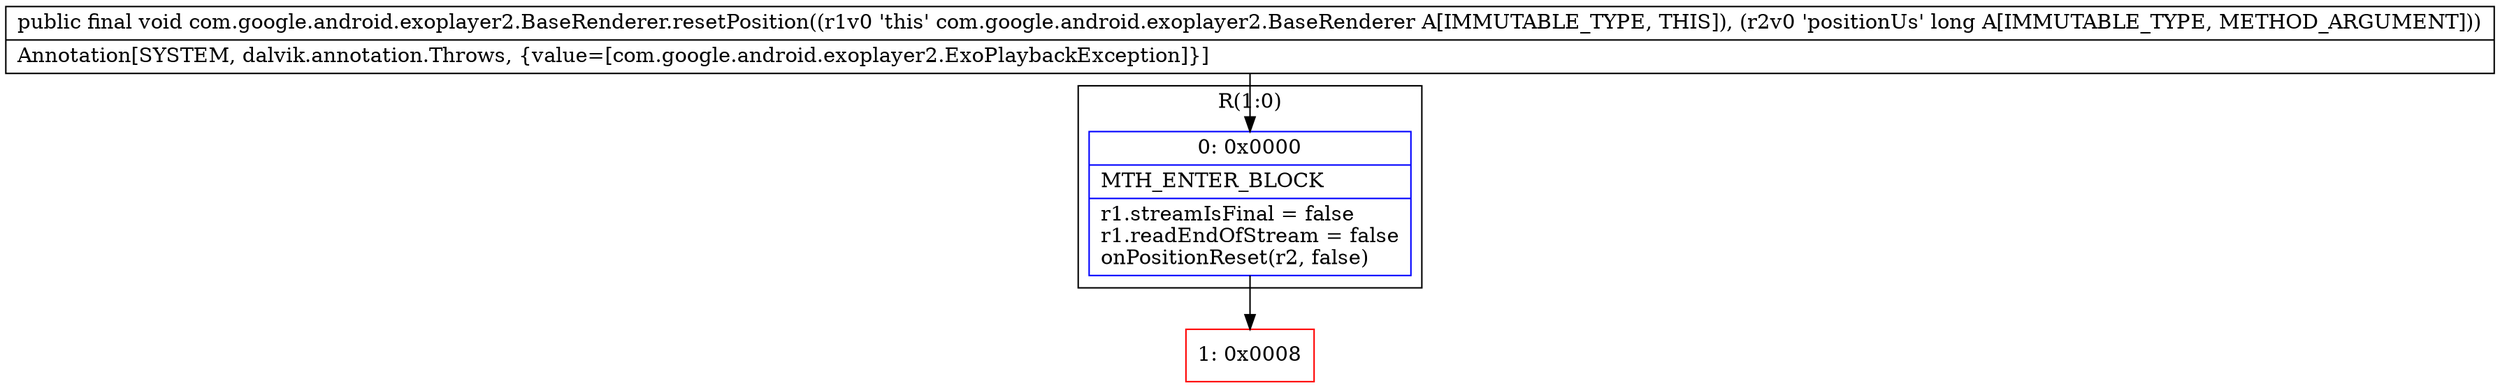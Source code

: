 digraph "CFG forcom.google.android.exoplayer2.BaseRenderer.resetPosition(J)V" {
subgraph cluster_Region_3409972 {
label = "R(1:0)";
node [shape=record,color=blue];
Node_0 [shape=record,label="{0\:\ 0x0000|MTH_ENTER_BLOCK\l|r1.streamIsFinal = false\lr1.readEndOfStream = false\lonPositionReset(r2, false)\l}"];
}
Node_1 [shape=record,color=red,label="{1\:\ 0x0008}"];
MethodNode[shape=record,label="{public final void com.google.android.exoplayer2.BaseRenderer.resetPosition((r1v0 'this' com.google.android.exoplayer2.BaseRenderer A[IMMUTABLE_TYPE, THIS]), (r2v0 'positionUs' long A[IMMUTABLE_TYPE, METHOD_ARGUMENT]))  | Annotation[SYSTEM, dalvik.annotation.Throws, \{value=[com.google.android.exoplayer2.ExoPlaybackException]\}]\l}"];
MethodNode -> Node_0;
Node_0 -> Node_1;
}

